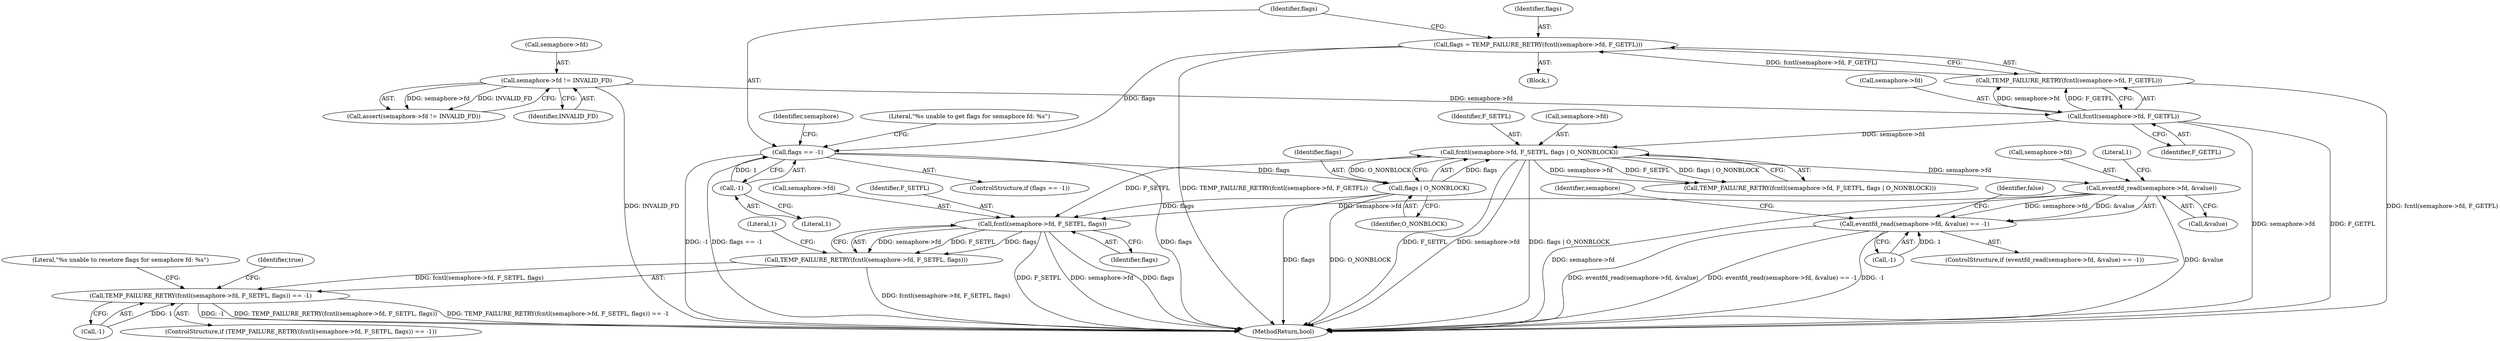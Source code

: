 digraph "0_Android_472271b153c5dc53c28beac55480a8d8434b2d5c_60@API" {
"1000159" [label="(Call,eventfd_read(semaphore->fd, &value))"];
"1000138" [label="(Call,fcntl(semaphore->fd, F_SETFL, flags | O_NONBLOCK))"];
"1000117" [label="(Call,fcntl(semaphore->fd, F_GETFL))"];
"1000108" [label="(Call,semaphore->fd != INVALID_FD)"];
"1000143" [label="(Call,flags | O_NONBLOCK)"];
"1000123" [label="(Call,flags == -1)"];
"1000114" [label="(Call,flags = TEMP_FAILURE_RETRY(fcntl(semaphore->fd, F_GETFL)))"];
"1000116" [label="(Call,TEMP_FAILURE_RETRY(fcntl(semaphore->fd, F_GETFL)))"];
"1000125" [label="(Call,-1)"];
"1000158" [label="(Call,eventfd_read(semaphore->fd, &value) == -1)"];
"1000172" [label="(Call,fcntl(semaphore->fd, F_SETFL, flags))"];
"1000171" [label="(Call,TEMP_FAILURE_RETRY(fcntl(semaphore->fd, F_SETFL, flags)))"];
"1000170" [label="(Call,TEMP_FAILURE_RETRY(fcntl(semaphore->fd, F_SETFL, flags)) == -1)"];
"1000116" [label="(Call,TEMP_FAILURE_RETRY(fcntl(semaphore->fd, F_GETFL)))"];
"1000143" [label="(Call,flags | O_NONBLOCK)"];
"1000173" [label="(Call,semaphore->fd)"];
"1000124" [label="(Identifier,flags)"];
"1000177" [label="(Identifier,flags)"];
"1000114" [label="(Call,flags = TEMP_FAILURE_RETRY(fcntl(semaphore->fd, F_GETFL)))"];
"1000137" [label="(Call,TEMP_FAILURE_RETRY(fcntl(semaphore->fd, F_SETFL, flags | O_NONBLOCK)))"];
"1000168" [label="(Identifier,false)"];
"1000186" [label="(Identifier,true)"];
"1000118" [label="(Call,semaphore->fd)"];
"1000123" [label="(Call,flags == -1)"];
"1000125" [label="(Call,-1)"];
"1000166" [label="(Literal,1)"];
"1000115" [label="(Identifier,flags)"];
"1000174" [label="(Identifier,semaphore)"];
"1000159" [label="(Call,eventfd_read(semaphore->fd, &value))"];
"1000142" [label="(Identifier,F_SETFL)"];
"1000140" [label="(Identifier,semaphore)"];
"1000187" [label="(MethodReturn,bool)"];
"1000145" [label="(Identifier,O_NONBLOCK)"];
"1000129" [label="(Literal,\"%s unable to get flags for semaphore fd: %s\")"];
"1000171" [label="(Call,TEMP_FAILURE_RETRY(fcntl(semaphore->fd, F_SETFL, flags)))"];
"1000138" [label="(Call,fcntl(semaphore->fd, F_SETFL, flags | O_NONBLOCK))"];
"1000157" [label="(ControlStructure,if (eventfd_read(semaphore->fd, &value) == -1))"];
"1000108" [label="(Call,semaphore->fd != INVALID_FD)"];
"1000126" [label="(Literal,1)"];
"1000144" [label="(Identifier,flags)"];
"1000178" [label="(Call,-1)"];
"1000117" [label="(Call,fcntl(semaphore->fd, F_GETFL))"];
"1000176" [label="(Identifier,F_SETFL)"];
"1000107" [label="(Call,assert(semaphore->fd != INVALID_FD))"];
"1000170" [label="(Call,TEMP_FAILURE_RETRY(fcntl(semaphore->fd, F_SETFL, flags)) == -1)"];
"1000121" [label="(Identifier,F_GETFL)"];
"1000112" [label="(Identifier,INVALID_FD)"];
"1000139" [label="(Call,semaphore->fd)"];
"1000158" [label="(Call,eventfd_read(semaphore->fd, &value) == -1)"];
"1000163" [label="(Call,&value)"];
"1000102" [label="(Block,)"];
"1000109" [label="(Call,semaphore->fd)"];
"1000122" [label="(ControlStructure,if (flags == -1))"];
"1000172" [label="(Call,fcntl(semaphore->fd, F_SETFL, flags))"];
"1000160" [label="(Call,semaphore->fd)"];
"1000179" [label="(Literal,1)"];
"1000181" [label="(Literal,\"%s unable to resetore flags for semaphore fd: %s\")"];
"1000169" [label="(ControlStructure,if (TEMP_FAILURE_RETRY(fcntl(semaphore->fd, F_SETFL, flags)) == -1))"];
"1000165" [label="(Call,-1)"];
"1000159" -> "1000158"  [label="AST: "];
"1000159" -> "1000163"  [label="CFG: "];
"1000160" -> "1000159"  [label="AST: "];
"1000163" -> "1000159"  [label="AST: "];
"1000166" -> "1000159"  [label="CFG: "];
"1000159" -> "1000187"  [label="DDG: semaphore->fd"];
"1000159" -> "1000187"  [label="DDG: &value"];
"1000159" -> "1000158"  [label="DDG: semaphore->fd"];
"1000159" -> "1000158"  [label="DDG: &value"];
"1000138" -> "1000159"  [label="DDG: semaphore->fd"];
"1000159" -> "1000172"  [label="DDG: semaphore->fd"];
"1000138" -> "1000137"  [label="AST: "];
"1000138" -> "1000143"  [label="CFG: "];
"1000139" -> "1000138"  [label="AST: "];
"1000142" -> "1000138"  [label="AST: "];
"1000143" -> "1000138"  [label="AST: "];
"1000137" -> "1000138"  [label="CFG: "];
"1000138" -> "1000187"  [label="DDG: F_SETFL"];
"1000138" -> "1000187"  [label="DDG: semaphore->fd"];
"1000138" -> "1000187"  [label="DDG: flags | O_NONBLOCK"];
"1000138" -> "1000137"  [label="DDG: semaphore->fd"];
"1000138" -> "1000137"  [label="DDG: F_SETFL"];
"1000138" -> "1000137"  [label="DDG: flags | O_NONBLOCK"];
"1000117" -> "1000138"  [label="DDG: semaphore->fd"];
"1000143" -> "1000138"  [label="DDG: flags"];
"1000143" -> "1000138"  [label="DDG: O_NONBLOCK"];
"1000138" -> "1000172"  [label="DDG: F_SETFL"];
"1000117" -> "1000116"  [label="AST: "];
"1000117" -> "1000121"  [label="CFG: "];
"1000118" -> "1000117"  [label="AST: "];
"1000121" -> "1000117"  [label="AST: "];
"1000116" -> "1000117"  [label="CFG: "];
"1000117" -> "1000187"  [label="DDG: semaphore->fd"];
"1000117" -> "1000187"  [label="DDG: F_GETFL"];
"1000117" -> "1000116"  [label="DDG: semaphore->fd"];
"1000117" -> "1000116"  [label="DDG: F_GETFL"];
"1000108" -> "1000117"  [label="DDG: semaphore->fd"];
"1000108" -> "1000107"  [label="AST: "];
"1000108" -> "1000112"  [label="CFG: "];
"1000109" -> "1000108"  [label="AST: "];
"1000112" -> "1000108"  [label="AST: "];
"1000107" -> "1000108"  [label="CFG: "];
"1000108" -> "1000187"  [label="DDG: INVALID_FD"];
"1000108" -> "1000107"  [label="DDG: semaphore->fd"];
"1000108" -> "1000107"  [label="DDG: INVALID_FD"];
"1000143" -> "1000145"  [label="CFG: "];
"1000144" -> "1000143"  [label="AST: "];
"1000145" -> "1000143"  [label="AST: "];
"1000143" -> "1000187"  [label="DDG: flags"];
"1000143" -> "1000187"  [label="DDG: O_NONBLOCK"];
"1000123" -> "1000143"  [label="DDG: flags"];
"1000143" -> "1000172"  [label="DDG: flags"];
"1000123" -> "1000122"  [label="AST: "];
"1000123" -> "1000125"  [label="CFG: "];
"1000124" -> "1000123"  [label="AST: "];
"1000125" -> "1000123"  [label="AST: "];
"1000129" -> "1000123"  [label="CFG: "];
"1000140" -> "1000123"  [label="CFG: "];
"1000123" -> "1000187"  [label="DDG: -1"];
"1000123" -> "1000187"  [label="DDG: flags == -1"];
"1000123" -> "1000187"  [label="DDG: flags"];
"1000114" -> "1000123"  [label="DDG: flags"];
"1000125" -> "1000123"  [label="DDG: 1"];
"1000114" -> "1000102"  [label="AST: "];
"1000114" -> "1000116"  [label="CFG: "];
"1000115" -> "1000114"  [label="AST: "];
"1000116" -> "1000114"  [label="AST: "];
"1000124" -> "1000114"  [label="CFG: "];
"1000114" -> "1000187"  [label="DDG: TEMP_FAILURE_RETRY(fcntl(semaphore->fd, F_GETFL))"];
"1000116" -> "1000114"  [label="DDG: fcntl(semaphore->fd, F_GETFL)"];
"1000116" -> "1000187"  [label="DDG: fcntl(semaphore->fd, F_GETFL)"];
"1000125" -> "1000126"  [label="CFG: "];
"1000126" -> "1000125"  [label="AST: "];
"1000158" -> "1000157"  [label="AST: "];
"1000158" -> "1000165"  [label="CFG: "];
"1000165" -> "1000158"  [label="AST: "];
"1000168" -> "1000158"  [label="CFG: "];
"1000174" -> "1000158"  [label="CFG: "];
"1000158" -> "1000187"  [label="DDG: eventfd_read(semaphore->fd, &value)"];
"1000158" -> "1000187"  [label="DDG: eventfd_read(semaphore->fd, &value) == -1"];
"1000158" -> "1000187"  [label="DDG: -1"];
"1000165" -> "1000158"  [label="DDG: 1"];
"1000172" -> "1000171"  [label="AST: "];
"1000172" -> "1000177"  [label="CFG: "];
"1000173" -> "1000172"  [label="AST: "];
"1000176" -> "1000172"  [label="AST: "];
"1000177" -> "1000172"  [label="AST: "];
"1000171" -> "1000172"  [label="CFG: "];
"1000172" -> "1000187"  [label="DDG: F_SETFL"];
"1000172" -> "1000187"  [label="DDG: semaphore->fd"];
"1000172" -> "1000187"  [label="DDG: flags"];
"1000172" -> "1000171"  [label="DDG: semaphore->fd"];
"1000172" -> "1000171"  [label="DDG: F_SETFL"];
"1000172" -> "1000171"  [label="DDG: flags"];
"1000171" -> "1000170"  [label="AST: "];
"1000179" -> "1000171"  [label="CFG: "];
"1000171" -> "1000187"  [label="DDG: fcntl(semaphore->fd, F_SETFL, flags)"];
"1000171" -> "1000170"  [label="DDG: fcntl(semaphore->fd, F_SETFL, flags)"];
"1000170" -> "1000169"  [label="AST: "];
"1000170" -> "1000178"  [label="CFG: "];
"1000178" -> "1000170"  [label="AST: "];
"1000181" -> "1000170"  [label="CFG: "];
"1000186" -> "1000170"  [label="CFG: "];
"1000170" -> "1000187"  [label="DDG: -1"];
"1000170" -> "1000187"  [label="DDG: TEMP_FAILURE_RETRY(fcntl(semaphore->fd, F_SETFL, flags))"];
"1000170" -> "1000187"  [label="DDG: TEMP_FAILURE_RETRY(fcntl(semaphore->fd, F_SETFL, flags)) == -1"];
"1000178" -> "1000170"  [label="DDG: 1"];
}
